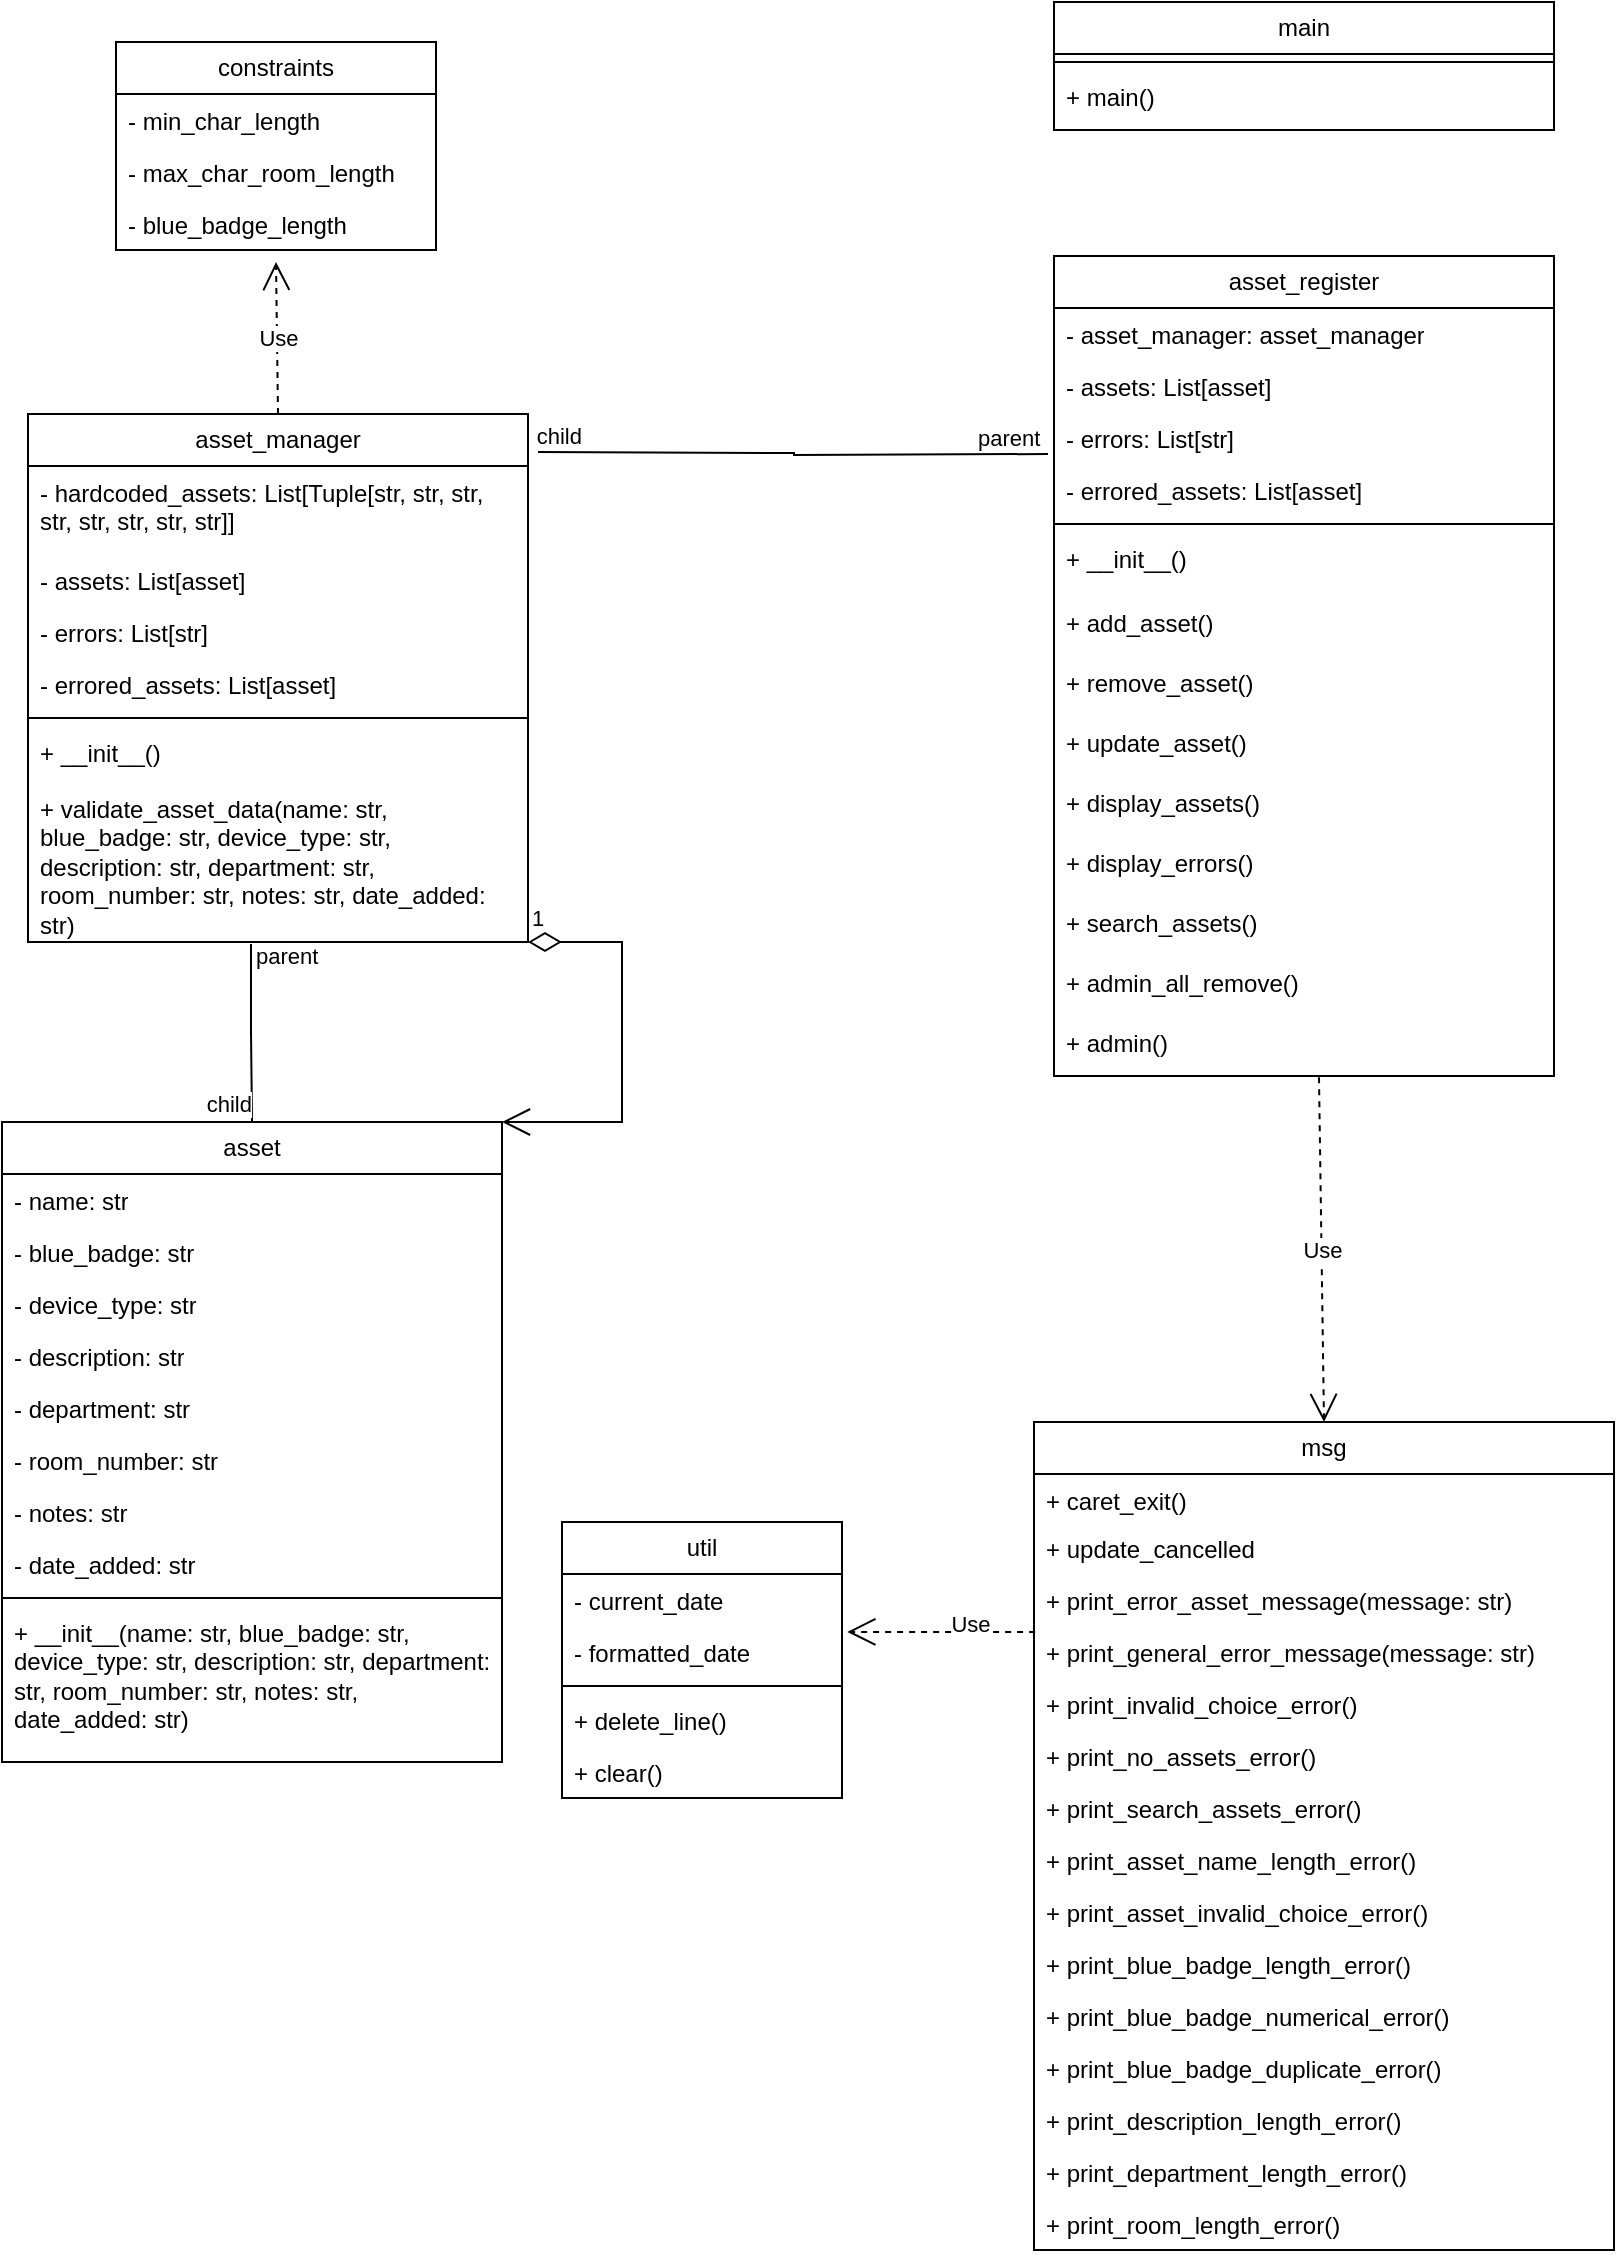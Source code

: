 <mxfile version="24.8.6">
  <diagram name="Page-1" id="CQnkC_-hyM-EtyBXDqO3">
    <mxGraphModel dx="3218" dy="1090" grid="1" gridSize="10" guides="1" tooltips="1" connect="1" arrows="1" fold="1" page="1" pageScale="1" pageWidth="1169" pageHeight="827" math="0" shadow="0">
      <root>
        <mxCell id="0" />
        <mxCell id="1" parent="0" />
        <mxCell id="FwHrozTbba6VwooJ7MBG-2" value="util" style="swimlane;fontStyle=0;childLayout=stackLayout;horizontal=1;startSize=26;fillColor=none;horizontalStack=0;resizeParent=1;resizeParentMax=0;resizeLast=0;collapsible=1;marginBottom=0;whiteSpace=wrap;html=1;swimlaneLine=1;" parent="1" vertex="1">
          <mxGeometry x="-470" y="770" width="140" height="138" as="geometry">
            <mxRectangle x="120" y="80" width="60" height="30" as="alternateBounds" />
          </mxGeometry>
        </mxCell>
        <mxCell id="FwHrozTbba6VwooJ7MBG-3" value="- current_date&lt;div&gt;&lt;br&gt;&lt;/div&gt;" style="text;strokeColor=none;fillColor=none;align=left;verticalAlign=top;spacingLeft=4;spacingRight=4;overflow=hidden;rotatable=0;points=[[0,0.5],[1,0.5]];portConstraint=eastwest;whiteSpace=wrap;html=1;" parent="FwHrozTbba6VwooJ7MBG-2" vertex="1">
          <mxGeometry y="26" width="140" height="26" as="geometry" />
        </mxCell>
        <mxCell id="FwHrozTbba6VwooJ7MBG-4" value="- formatted_date" style="text;strokeColor=none;fillColor=none;align=left;verticalAlign=top;spacingLeft=4;spacingRight=4;overflow=hidden;rotatable=0;points=[[0,0.5],[1,0.5]];portConstraint=eastwest;whiteSpace=wrap;html=1;perimeterSpacing=8;" parent="FwHrozTbba6VwooJ7MBG-2" vertex="1">
          <mxGeometry y="52" width="140" height="26" as="geometry" />
        </mxCell>
        <mxCell id="FwHrozTbba6VwooJ7MBG-23" value="" style="line;strokeWidth=1;fillColor=none;align=left;verticalAlign=middle;spacingTop=-1;spacingLeft=3;spacingRight=3;rotatable=0;labelPosition=right;points=[];portConstraint=eastwest;strokeColor=inherit;" parent="FwHrozTbba6VwooJ7MBG-2" vertex="1">
          <mxGeometry y="78" width="140" height="8" as="geometry" />
        </mxCell>
        <mxCell id="FwHrozTbba6VwooJ7MBG-5" value="+ delete_line()" style="text;strokeColor=none;fillColor=none;align=left;verticalAlign=top;spacingLeft=4;spacingRight=4;overflow=hidden;rotatable=0;points=[[0,0.5],[1,0.5]];portConstraint=eastwest;whiteSpace=wrap;html=1;glass=0;rounded=0;" parent="FwHrozTbba6VwooJ7MBG-2" vertex="1">
          <mxGeometry y="86" width="140" height="26" as="geometry" />
        </mxCell>
        <mxCell id="FwHrozTbba6VwooJ7MBG-22" value="+ clear()" style="text;strokeColor=none;fillColor=none;align=left;verticalAlign=top;spacingLeft=4;spacingRight=4;overflow=hidden;rotatable=0;points=[[0,0.5],[1,0.5]];portConstraint=eastwest;whiteSpace=wrap;html=1;" parent="FwHrozTbba6VwooJ7MBG-2" vertex="1">
          <mxGeometry y="112" width="140" height="26" as="geometry" />
        </mxCell>
        <mxCell id="FwHrozTbba6VwooJ7MBG-24" value="constraints" style="swimlane;fontStyle=0;childLayout=stackLayout;horizontal=1;startSize=26;fillColor=none;horizontalStack=0;resizeParent=1;resizeParentMax=0;resizeLast=0;collapsible=1;marginBottom=0;whiteSpace=wrap;html=1;swimlaneLine=1;" parent="1" vertex="1">
          <mxGeometry x="-693" y="30" width="160" height="104" as="geometry">
            <mxRectangle x="120" y="80" width="60" height="30" as="alternateBounds" />
          </mxGeometry>
        </mxCell>
        <mxCell id="FwHrozTbba6VwooJ7MBG-25" value="&lt;div&gt;- min_char_length&lt;/div&gt;" style="text;strokeColor=none;fillColor=none;align=left;verticalAlign=top;spacingLeft=4;spacingRight=4;overflow=hidden;rotatable=0;points=[[0,0.5],[1,0.5]];portConstraint=eastwest;whiteSpace=wrap;html=1;" parent="FwHrozTbba6VwooJ7MBG-24" vertex="1">
          <mxGeometry y="26" width="160" height="26" as="geometry" />
        </mxCell>
        <mxCell id="FwHrozTbba6VwooJ7MBG-26" value="- max_char_room_length" style="text;strokeColor=none;fillColor=none;align=left;verticalAlign=top;spacingLeft=4;spacingRight=4;overflow=hidden;rotatable=0;points=[[0,0.5],[1,0.5]];portConstraint=eastwest;whiteSpace=wrap;html=1;perimeterSpacing=8;" parent="FwHrozTbba6VwooJ7MBG-24" vertex="1">
          <mxGeometry y="52" width="160" height="26" as="geometry" />
        </mxCell>
        <mxCell id="FwHrozTbba6VwooJ7MBG-30" value="- blue_badge_length" style="text;strokeColor=none;fillColor=none;align=left;verticalAlign=top;spacingLeft=4;spacingRight=4;overflow=hidden;rotatable=0;points=[[0,0.5],[1,0.5]];portConstraint=eastwest;whiteSpace=wrap;html=1;perimeterSpacing=8;" parent="FwHrozTbba6VwooJ7MBG-24" vertex="1">
          <mxGeometry y="78" width="160" height="26" as="geometry" />
        </mxCell>
        <mxCell id="FwHrozTbba6VwooJ7MBG-31" value="msg" style="swimlane;fontStyle=0;childLayout=stackLayout;horizontal=1;startSize=26;fillColor=none;horizontalStack=0;resizeParent=1;resizeParentMax=0;resizeLast=0;collapsible=1;marginBottom=0;whiteSpace=wrap;html=1;swimlaneLine=1;" parent="1" vertex="1">
          <mxGeometry x="-234" y="720" width="290" height="414" as="geometry">
            <mxRectangle x="120" y="80" width="60" height="30" as="alternateBounds" />
          </mxGeometry>
        </mxCell>
        <mxCell id="FwHrozTbba6VwooJ7MBG-32" value="&lt;div&gt;+ caret_exit()&lt;/div&gt;" style="text;strokeColor=none;fillColor=none;align=left;verticalAlign=top;spacingLeft=4;spacingRight=4;overflow=hidden;rotatable=0;points=[[0,0.5],[1,0.5]];portConstraint=eastwest;whiteSpace=wrap;html=1;" parent="FwHrozTbba6VwooJ7MBG-31" vertex="1">
          <mxGeometry y="26" width="290" height="24" as="geometry" />
        </mxCell>
        <mxCell id="FwHrozTbba6VwooJ7MBG-33" value="+ update_cancelled" style="text;strokeColor=none;fillColor=none;align=left;verticalAlign=top;spacingLeft=4;spacingRight=4;overflow=hidden;rotatable=0;points=[[0,0.5],[1,0.5]];portConstraint=eastwest;whiteSpace=wrap;html=1;perimeterSpacing=8;" parent="FwHrozTbba6VwooJ7MBG-31" vertex="1">
          <mxGeometry y="50" width="290" height="26" as="geometry" />
        </mxCell>
        <mxCell id="FwHrozTbba6VwooJ7MBG-34" value="+ print_error_asset_message(message: str)" style="text;strokeColor=none;fillColor=none;align=left;verticalAlign=top;spacingLeft=4;spacingRight=4;overflow=hidden;rotatable=0;points=[[0,0.5],[1,0.5]];portConstraint=eastwest;whiteSpace=wrap;html=1;perimeterSpacing=8;" parent="FwHrozTbba6VwooJ7MBG-31" vertex="1">
          <mxGeometry y="76" width="290" height="26" as="geometry" />
        </mxCell>
        <mxCell id="FwHrozTbba6VwooJ7MBG-43" value="+ print_general_error_message(message: str) " style="text;strokeColor=none;fillColor=none;align=left;verticalAlign=top;spacingLeft=4;spacingRight=4;overflow=hidden;rotatable=0;points=[[0,0.5],[1,0.5]];portConstraint=eastwest;whiteSpace=wrap;html=1;perimeterSpacing=8;" parent="FwHrozTbba6VwooJ7MBG-31" vertex="1">
          <mxGeometry y="102" width="290" height="26" as="geometry" />
        </mxCell>
        <mxCell id="FwHrozTbba6VwooJ7MBG-42" value="+ print_invalid_choice_error()" style="text;strokeColor=none;fillColor=none;align=left;verticalAlign=top;spacingLeft=4;spacingRight=4;overflow=hidden;rotatable=0;points=[[0,0.5],[1,0.5]];portConstraint=eastwest;whiteSpace=wrap;html=1;perimeterSpacing=8;" parent="FwHrozTbba6VwooJ7MBG-31" vertex="1">
          <mxGeometry y="128" width="290" height="26" as="geometry" />
        </mxCell>
        <mxCell id="FwHrozTbba6VwooJ7MBG-41" value="+ print_no_assets_error()" style="text;strokeColor=none;fillColor=none;align=left;verticalAlign=top;spacingLeft=4;spacingRight=4;overflow=hidden;rotatable=0;points=[[0,0.5],[1,0.5]];portConstraint=eastwest;whiteSpace=wrap;html=1;perimeterSpacing=8;" parent="FwHrozTbba6VwooJ7MBG-31" vertex="1">
          <mxGeometry y="154" width="290" height="26" as="geometry" />
        </mxCell>
        <mxCell id="FwHrozTbba6VwooJ7MBG-40" value="+ print_search_assets_error()" style="text;strokeColor=none;fillColor=none;align=left;verticalAlign=top;spacingLeft=4;spacingRight=4;overflow=hidden;rotatable=0;points=[[0,0.5],[1,0.5]];portConstraint=eastwest;whiteSpace=wrap;html=1;perimeterSpacing=8;" parent="FwHrozTbba6VwooJ7MBG-31" vertex="1">
          <mxGeometry y="180" width="290" height="26" as="geometry" />
        </mxCell>
        <mxCell id="FwHrozTbba6VwooJ7MBG-39" value="+ print_asset_name_length_error()" style="text;strokeColor=none;fillColor=none;align=left;verticalAlign=top;spacingLeft=4;spacingRight=4;overflow=hidden;rotatable=0;points=[[0,0.5],[1,0.5]];portConstraint=eastwest;whiteSpace=wrap;html=1;perimeterSpacing=8;" parent="FwHrozTbba6VwooJ7MBG-31" vertex="1">
          <mxGeometry y="206" width="290" height="26" as="geometry" />
        </mxCell>
        <mxCell id="FwHrozTbba6VwooJ7MBG-38" value="+ print_asset_invalid_choice_error() " style="text;strokeColor=none;fillColor=none;align=left;verticalAlign=top;spacingLeft=4;spacingRight=4;overflow=hidden;rotatable=0;points=[[0,0.5],[1,0.5]];portConstraint=eastwest;whiteSpace=wrap;html=1;perimeterSpacing=8;" parent="FwHrozTbba6VwooJ7MBG-31" vertex="1">
          <mxGeometry y="232" width="290" height="26" as="geometry" />
        </mxCell>
        <mxCell id="FwHrozTbba6VwooJ7MBG-37" value="+ print_blue_badge_length_error()" style="text;strokeColor=none;fillColor=none;align=left;verticalAlign=top;spacingLeft=4;spacingRight=4;overflow=hidden;rotatable=0;points=[[0,0.5],[1,0.5]];portConstraint=eastwest;whiteSpace=wrap;html=1;perimeterSpacing=8;" parent="FwHrozTbba6VwooJ7MBG-31" vertex="1">
          <mxGeometry y="258" width="290" height="26" as="geometry" />
        </mxCell>
        <mxCell id="FwHrozTbba6VwooJ7MBG-36" value="+ print_blue_badge_numerical_error()" style="text;strokeColor=none;fillColor=none;align=left;verticalAlign=top;spacingLeft=4;spacingRight=4;overflow=hidden;rotatable=0;points=[[0,0.5],[1,0.5]];portConstraint=eastwest;whiteSpace=wrap;html=1;perimeterSpacing=8;" parent="FwHrozTbba6VwooJ7MBG-31" vertex="1">
          <mxGeometry y="284" width="290" height="26" as="geometry" />
        </mxCell>
        <mxCell id="FwHrozTbba6VwooJ7MBG-47" value="+ print_blue_badge_duplicate_error()" style="text;strokeColor=none;fillColor=none;align=left;verticalAlign=top;spacingLeft=4;spacingRight=4;overflow=hidden;rotatable=0;points=[[0,0.5],[1,0.5]];portConstraint=eastwest;whiteSpace=wrap;html=1;perimeterSpacing=8;" parent="FwHrozTbba6VwooJ7MBG-31" vertex="1">
          <mxGeometry y="310" width="290" height="26" as="geometry" />
        </mxCell>
        <mxCell id="FwHrozTbba6VwooJ7MBG-46" value="+ print_description_length_error()" style="text;strokeColor=none;fillColor=none;align=left;verticalAlign=top;spacingLeft=4;spacingRight=4;overflow=hidden;rotatable=0;points=[[0,0.5],[1,0.5]];portConstraint=eastwest;whiteSpace=wrap;html=1;perimeterSpacing=8;" parent="FwHrozTbba6VwooJ7MBG-31" vertex="1">
          <mxGeometry y="336" width="290" height="26" as="geometry" />
        </mxCell>
        <mxCell id="FwHrozTbba6VwooJ7MBG-45" value="+ print_department_length_error()" style="text;strokeColor=none;fillColor=none;align=left;verticalAlign=top;spacingLeft=4;spacingRight=4;overflow=hidden;rotatable=0;points=[[0,0.5],[1,0.5]];portConstraint=eastwest;whiteSpace=wrap;html=1;perimeterSpacing=8;" parent="FwHrozTbba6VwooJ7MBG-31" vertex="1">
          <mxGeometry y="362" width="290" height="26" as="geometry" />
        </mxCell>
        <mxCell id="FwHrozTbba6VwooJ7MBG-44" value="+ print_room_length_error()" style="text;strokeColor=none;fillColor=none;align=left;verticalAlign=top;spacingLeft=4;spacingRight=4;overflow=hidden;rotatable=0;points=[[0,0.5],[1,0.5]];portConstraint=eastwest;whiteSpace=wrap;html=1;perimeterSpacing=8;" parent="FwHrozTbba6VwooJ7MBG-31" vertex="1">
          <mxGeometry y="388" width="290" height="26" as="geometry" />
        </mxCell>
        <mxCell id="FwHrozTbba6VwooJ7MBG-49" value="asset" style="swimlane;fontStyle=0;childLayout=stackLayout;horizontal=1;startSize=26;fillColor=none;horizontalStack=0;resizeParent=1;resizeParentMax=0;resizeLast=0;collapsible=1;marginBottom=0;whiteSpace=wrap;html=1;swimlaneLine=1;" parent="1" vertex="1">
          <mxGeometry x="-750" y="570" width="250" height="320" as="geometry">
            <mxRectangle x="120" y="80" width="60" height="30" as="alternateBounds" />
          </mxGeometry>
        </mxCell>
        <mxCell id="FwHrozTbba6VwooJ7MBG-50" value="- name: str   &#xa;" style="text;strokeColor=none;fillColor=none;align=left;verticalAlign=top;spacingLeft=4;spacingRight=4;overflow=hidden;rotatable=0;points=[[0,0.5],[1,0.5]];portConstraint=eastwest;whiteSpace=wrap;html=1;" parent="FwHrozTbba6VwooJ7MBG-49" vertex="1">
          <mxGeometry y="26" width="250" height="26" as="geometry" />
        </mxCell>
        <mxCell id="FwHrozTbba6VwooJ7MBG-51" value="- blue_badge: str" style="text;strokeColor=none;fillColor=none;align=left;verticalAlign=top;spacingLeft=4;spacingRight=4;overflow=hidden;rotatable=0;points=[[0,0.5],[1,0.5]];portConstraint=eastwest;whiteSpace=wrap;html=1;perimeterSpacing=8;" parent="FwHrozTbba6VwooJ7MBG-49" vertex="1">
          <mxGeometry y="52" width="250" height="26" as="geometry" />
        </mxCell>
        <mxCell id="FwHrozTbba6VwooJ7MBG-61" value="- device_type: str" style="text;strokeColor=none;fillColor=none;align=left;verticalAlign=top;spacingLeft=4;spacingRight=4;overflow=hidden;rotatable=0;points=[[0,0.5],[1,0.5]];portConstraint=eastwest;whiteSpace=wrap;html=1;perimeterSpacing=8;" parent="FwHrozTbba6VwooJ7MBG-49" vertex="1">
          <mxGeometry y="78" width="250" height="26" as="geometry" />
        </mxCell>
        <mxCell id="FwHrozTbba6VwooJ7MBG-60" value="- description: str" style="text;strokeColor=none;fillColor=none;align=left;verticalAlign=top;spacingLeft=4;spacingRight=4;overflow=hidden;rotatable=0;points=[[0,0.5],[1,0.5]];portConstraint=eastwest;whiteSpace=wrap;html=1;perimeterSpacing=8;" parent="FwHrozTbba6VwooJ7MBG-49" vertex="1">
          <mxGeometry y="104" width="250" height="26" as="geometry" />
        </mxCell>
        <mxCell id="FwHrozTbba6VwooJ7MBG-59" value="- department: str" style="text;strokeColor=none;fillColor=none;align=left;verticalAlign=top;spacingLeft=4;spacingRight=4;overflow=hidden;rotatable=0;points=[[0,0.5],[1,0.5]];portConstraint=eastwest;whiteSpace=wrap;html=1;perimeterSpacing=8;" parent="FwHrozTbba6VwooJ7MBG-49" vertex="1">
          <mxGeometry y="130" width="250" height="26" as="geometry" />
        </mxCell>
        <mxCell id="FwHrozTbba6VwooJ7MBG-58" value="- room_number: str" style="text;strokeColor=none;fillColor=none;align=left;verticalAlign=top;spacingLeft=4;spacingRight=4;overflow=hidden;rotatable=0;points=[[0,0.5],[1,0.5]];portConstraint=eastwest;whiteSpace=wrap;html=1;perimeterSpacing=8;" parent="FwHrozTbba6VwooJ7MBG-49" vertex="1">
          <mxGeometry y="156" width="250" height="26" as="geometry" />
        </mxCell>
        <mxCell id="FwHrozTbba6VwooJ7MBG-57" value="- notes: str  " style="text;strokeColor=none;fillColor=none;align=left;verticalAlign=top;spacingLeft=4;spacingRight=4;overflow=hidden;rotatable=0;points=[[0,0.5],[1,0.5]];portConstraint=eastwest;whiteSpace=wrap;html=1;perimeterSpacing=8;" parent="FwHrozTbba6VwooJ7MBG-49" vertex="1">
          <mxGeometry y="182" width="250" height="26" as="geometry" />
        </mxCell>
        <mxCell id="FwHrozTbba6VwooJ7MBG-56" value="- date_added: str" style="text;strokeColor=none;fillColor=none;align=left;verticalAlign=top;spacingLeft=4;spacingRight=4;overflow=hidden;rotatable=0;points=[[0,0.5],[1,0.5]];portConstraint=eastwest;whiteSpace=wrap;html=1;perimeterSpacing=8;" parent="FwHrozTbba6VwooJ7MBG-49" vertex="1">
          <mxGeometry y="208" width="250" height="26" as="geometry" />
        </mxCell>
        <mxCell id="FwHrozTbba6VwooJ7MBG-52" value="" style="line;strokeWidth=1;fillColor=none;align=left;verticalAlign=middle;spacingTop=-1;spacingLeft=3;spacingRight=3;rotatable=0;labelPosition=right;points=[];portConstraint=eastwest;strokeColor=inherit;" parent="FwHrozTbba6VwooJ7MBG-49" vertex="1">
          <mxGeometry y="234" width="250" height="8" as="geometry" />
        </mxCell>
        <mxCell id="FwHrozTbba6VwooJ7MBG-53" value="+ __init__(name: str, blue_badge: str, device_type: str, description: str, department: str, room_number: str, notes: str, date_added: str)&amp;nbsp;" style="text;strokeColor=none;fillColor=none;align=left;verticalAlign=top;spacingLeft=4;spacingRight=4;overflow=hidden;rotatable=0;points=[[0,0.5],[1,0.5]];portConstraint=eastwest;whiteSpace=wrap;html=1;glass=0;rounded=0;" parent="FwHrozTbba6VwooJ7MBG-49" vertex="1">
          <mxGeometry y="242" width="250" height="78" as="geometry" />
        </mxCell>
        <mxCell id="FwHrozTbba6VwooJ7MBG-62" value="asset_manager" style="swimlane;fontStyle=0;childLayout=stackLayout;horizontal=1;startSize=26;fillColor=none;horizontalStack=0;resizeParent=1;resizeParentMax=0;resizeLast=0;collapsible=1;marginBottom=0;whiteSpace=wrap;html=1;swimlaneLine=1;" parent="1" vertex="1">
          <mxGeometry x="-737" y="216" width="250" height="264" as="geometry">
            <mxRectangle x="120" y="80" width="60" height="30" as="alternateBounds" />
          </mxGeometry>
        </mxCell>
        <mxCell id="FwHrozTbba6VwooJ7MBG-63" value="- hardcoded_assets: List[Tuple[str, str, str, str, str, str, str, str]] " style="text;strokeColor=none;fillColor=none;align=left;verticalAlign=top;spacingLeft=4;spacingRight=4;overflow=hidden;rotatable=0;points=[[0,0.5],[1,0.5]];portConstraint=eastwest;whiteSpace=wrap;html=1;" parent="FwHrozTbba6VwooJ7MBG-62" vertex="1">
          <mxGeometry y="26" width="250" height="44" as="geometry" />
        </mxCell>
        <mxCell id="FwHrozTbba6VwooJ7MBG-66" value="- assets: List[asset]" style="text;strokeColor=none;fillColor=none;align=left;verticalAlign=top;spacingLeft=4;spacingRight=4;overflow=hidden;rotatable=0;points=[[0,0.5],[1,0.5]];portConstraint=eastwest;whiteSpace=wrap;html=1;perimeterSpacing=8;" parent="FwHrozTbba6VwooJ7MBG-62" vertex="1">
          <mxGeometry y="70" width="250" height="26" as="geometry" />
        </mxCell>
        <mxCell id="FwHrozTbba6VwooJ7MBG-69" value="- errors: List[str]" style="text;strokeColor=none;fillColor=none;align=left;verticalAlign=top;spacingLeft=4;spacingRight=4;overflow=hidden;rotatable=0;points=[[0,0.5],[1,0.5]];portConstraint=eastwest;whiteSpace=wrap;html=1;perimeterSpacing=8;" parent="FwHrozTbba6VwooJ7MBG-62" vertex="1">
          <mxGeometry y="96" width="250" height="26" as="geometry" />
        </mxCell>
        <mxCell id="FwHrozTbba6VwooJ7MBG-70" value="- errored_assets: List[asset]" style="text;strokeColor=none;fillColor=none;align=left;verticalAlign=top;spacingLeft=4;spacingRight=4;overflow=hidden;rotatable=0;points=[[0,0.5],[1,0.5]];portConstraint=eastwest;whiteSpace=wrap;html=1;perimeterSpacing=8;" parent="FwHrozTbba6VwooJ7MBG-62" vertex="1">
          <mxGeometry y="122" width="250" height="26" as="geometry" />
        </mxCell>
        <mxCell id="FwHrozTbba6VwooJ7MBG-71" value="" style="line;strokeWidth=1;fillColor=none;align=left;verticalAlign=middle;spacingTop=-1;spacingLeft=3;spacingRight=3;rotatable=0;labelPosition=right;points=[];portConstraint=eastwest;strokeColor=inherit;" parent="FwHrozTbba6VwooJ7MBG-62" vertex="1">
          <mxGeometry y="148" width="250" height="8" as="geometry" />
        </mxCell>
        <mxCell id="FwHrozTbba6VwooJ7MBG-72" value="+ __init__()" style="text;strokeColor=none;fillColor=none;align=left;verticalAlign=top;spacingLeft=4;spacingRight=4;overflow=hidden;rotatable=0;points=[[0,0.5],[1,0.5]];portConstraint=eastwest;whiteSpace=wrap;html=1;glass=0;rounded=0;" parent="FwHrozTbba6VwooJ7MBG-62" vertex="1">
          <mxGeometry y="156" width="250" height="28" as="geometry" />
        </mxCell>
        <mxCell id="FwHrozTbba6VwooJ7MBG-73" value="+ validate_asset_data(name: str, blue_badge: str, device_type: str, description: str, department: str, room_number: str, notes: str, date_added: str)" style="text;strokeColor=none;fillColor=none;align=left;verticalAlign=top;spacingLeft=4;spacingRight=4;overflow=hidden;rotatable=0;points=[[0,0.5],[1,0.5]];portConstraint=eastwest;whiteSpace=wrap;html=1;glass=0;rounded=0;" parent="FwHrozTbba6VwooJ7MBG-62" vertex="1">
          <mxGeometry y="184" width="250" height="80" as="geometry" />
        </mxCell>
        <mxCell id="FwHrozTbba6VwooJ7MBG-76" value="asset_register" style="swimlane;fontStyle=0;childLayout=stackLayout;horizontal=1;startSize=26;fillColor=none;horizontalStack=0;resizeParent=1;resizeParentMax=0;resizeLast=0;collapsible=1;marginBottom=0;whiteSpace=wrap;html=1;swimlaneLine=1;" parent="1" vertex="1">
          <mxGeometry x="-224" y="137" width="250" height="410" as="geometry">
            <mxRectangle x="120" y="80" width="60" height="30" as="alternateBounds" />
          </mxGeometry>
        </mxCell>
        <mxCell id="FwHrozTbba6VwooJ7MBG-87" value="- asset_manager: asset_manager" style="text;strokeColor=none;fillColor=none;align=left;verticalAlign=top;spacingLeft=4;spacingRight=4;overflow=hidden;rotatable=0;points=[[0,0.5],[1,0.5]];portConstraint=eastwest;whiteSpace=wrap;html=1;perimeterSpacing=8;" parent="FwHrozTbba6VwooJ7MBG-76" vertex="1">
          <mxGeometry y="26" width="250" height="26" as="geometry" />
        </mxCell>
        <mxCell id="FwHrozTbba6VwooJ7MBG-88" value="- assets: List[asset]" style="text;strokeColor=none;fillColor=none;align=left;verticalAlign=top;spacingLeft=4;spacingRight=4;overflow=hidden;rotatable=0;points=[[0,0.5],[1,0.5]];portConstraint=eastwest;whiteSpace=wrap;html=1;perimeterSpacing=8;" parent="FwHrozTbba6VwooJ7MBG-76" vertex="1">
          <mxGeometry y="52" width="250" height="26" as="geometry" />
        </mxCell>
        <mxCell id="FwHrozTbba6VwooJ7MBG-89" value="- errors: List[str]" style="text;strokeColor=none;fillColor=none;align=left;verticalAlign=top;spacingLeft=4;spacingRight=4;overflow=hidden;rotatable=0;points=[[0,0.5],[1,0.5]];portConstraint=eastwest;whiteSpace=wrap;html=1;perimeterSpacing=8;" parent="FwHrozTbba6VwooJ7MBG-76" vertex="1">
          <mxGeometry y="78" width="250" height="26" as="geometry" />
        </mxCell>
        <mxCell id="FwHrozTbba6VwooJ7MBG-81" value="- errored_assets: List[asset]" style="text;strokeColor=none;fillColor=none;align=left;verticalAlign=top;spacingLeft=4;spacingRight=4;overflow=hidden;rotatable=0;points=[[0,0.5],[1,0.5]];portConstraint=eastwest;whiteSpace=wrap;html=1;perimeterSpacing=8;" parent="FwHrozTbba6VwooJ7MBG-76" vertex="1">
          <mxGeometry y="104" width="250" height="26" as="geometry" />
        </mxCell>
        <mxCell id="FwHrozTbba6VwooJ7MBG-85" value="" style="line;strokeWidth=1;fillColor=none;align=left;verticalAlign=middle;spacingTop=-1;spacingLeft=3;spacingRight=3;rotatable=0;labelPosition=right;points=[];portConstraint=eastwest;strokeColor=inherit;" parent="FwHrozTbba6VwooJ7MBG-76" vertex="1">
          <mxGeometry y="130" width="250" height="8" as="geometry" />
        </mxCell>
        <mxCell id="FwHrozTbba6VwooJ7MBG-86" value="+ __init__() " style="text;strokeColor=none;fillColor=none;align=left;verticalAlign=top;spacingLeft=4;spacingRight=4;overflow=hidden;rotatable=0;points=[[0,0.5],[1,0.5]];portConstraint=eastwest;whiteSpace=wrap;html=1;glass=0;rounded=0;" parent="FwHrozTbba6VwooJ7MBG-76" vertex="1">
          <mxGeometry y="138" width="250" height="32" as="geometry" />
        </mxCell>
        <mxCell id="FwHrozTbba6VwooJ7MBG-97" value="+ add_asset()" style="text;strokeColor=none;fillColor=none;align=left;verticalAlign=top;spacingLeft=4;spacingRight=4;overflow=hidden;rotatable=0;points=[[0,0.5],[1,0.5]];portConstraint=eastwest;whiteSpace=wrap;html=1;glass=0;rounded=0;" parent="FwHrozTbba6VwooJ7MBG-76" vertex="1">
          <mxGeometry y="170" width="250" height="30" as="geometry" />
        </mxCell>
        <mxCell id="FwHrozTbba6VwooJ7MBG-96" value="+ remove_asset()" style="text;strokeColor=none;fillColor=none;align=left;verticalAlign=top;spacingLeft=4;spacingRight=4;overflow=hidden;rotatable=0;points=[[0,0.5],[1,0.5]];portConstraint=eastwest;whiteSpace=wrap;html=1;glass=0;rounded=0;" parent="FwHrozTbba6VwooJ7MBG-76" vertex="1">
          <mxGeometry y="200" width="250" height="30" as="geometry" />
        </mxCell>
        <mxCell id="FwHrozTbba6VwooJ7MBG-95" value="+ update_asset()" style="text;strokeColor=none;fillColor=none;align=left;verticalAlign=top;spacingLeft=4;spacingRight=4;overflow=hidden;rotatable=0;points=[[0,0.5],[1,0.5]];portConstraint=eastwest;whiteSpace=wrap;html=1;glass=0;rounded=0;" parent="FwHrozTbba6VwooJ7MBG-76" vertex="1">
          <mxGeometry y="230" width="250" height="30" as="geometry" />
        </mxCell>
        <mxCell id="FwHrozTbba6VwooJ7MBG-98" value="+ display_assets()" style="text;strokeColor=none;fillColor=none;align=left;verticalAlign=top;spacingLeft=4;spacingRight=4;overflow=hidden;rotatable=0;points=[[0,0.5],[1,0.5]];portConstraint=eastwest;whiteSpace=wrap;html=1;glass=0;rounded=0;" parent="FwHrozTbba6VwooJ7MBG-76" vertex="1">
          <mxGeometry y="260" width="250" height="30" as="geometry" />
        </mxCell>
        <mxCell id="FwHrozTbba6VwooJ7MBG-99" value="+ display_errors()" style="text;strokeColor=none;fillColor=none;align=left;verticalAlign=top;spacingLeft=4;spacingRight=4;overflow=hidden;rotatable=0;points=[[0,0.5],[1,0.5]];portConstraint=eastwest;whiteSpace=wrap;html=1;glass=0;rounded=0;" parent="FwHrozTbba6VwooJ7MBG-76" vertex="1">
          <mxGeometry y="290" width="250" height="30" as="geometry" />
        </mxCell>
        <mxCell id="FwHrozTbba6VwooJ7MBG-100" value=" + search_assets()" style="text;strokeColor=none;fillColor=none;align=left;verticalAlign=top;spacingLeft=4;spacingRight=4;overflow=hidden;rotatable=0;points=[[0,0.5],[1,0.5]];portConstraint=eastwest;whiteSpace=wrap;html=1;glass=0;rounded=0;" parent="FwHrozTbba6VwooJ7MBG-76" vertex="1">
          <mxGeometry y="320" width="250" height="30" as="geometry" />
        </mxCell>
        <mxCell id="FwHrozTbba6VwooJ7MBG-101" value=" + admin_all_remove()" style="text;strokeColor=none;fillColor=none;align=left;verticalAlign=top;spacingLeft=4;spacingRight=4;overflow=hidden;rotatable=0;points=[[0,0.5],[1,0.5]];portConstraint=eastwest;whiteSpace=wrap;html=1;glass=0;rounded=0;" parent="FwHrozTbba6VwooJ7MBG-76" vertex="1">
          <mxGeometry y="350" width="250" height="30" as="geometry" />
        </mxCell>
        <mxCell id="FwHrozTbba6VwooJ7MBG-102" value="+ admin()  " style="text;strokeColor=none;fillColor=none;align=left;verticalAlign=top;spacingLeft=4;spacingRight=4;overflow=hidden;rotatable=0;points=[[0,0.5],[1,0.5]];portConstraint=eastwest;whiteSpace=wrap;html=1;glass=0;rounded=0;" parent="FwHrozTbba6VwooJ7MBG-76" vertex="1">
          <mxGeometry y="380" width="250" height="30" as="geometry" />
        </mxCell>
        <mxCell id="FwHrozTbba6VwooJ7MBG-103" value="main" style="swimlane;fontStyle=0;childLayout=stackLayout;horizontal=1;startSize=26;fillColor=none;horizontalStack=0;resizeParent=1;resizeParentMax=0;resizeLast=0;collapsible=1;marginBottom=0;whiteSpace=wrap;html=1;swimlaneLine=1;" parent="1" vertex="1">
          <mxGeometry x="-224" y="10" width="250" height="64" as="geometry">
            <mxRectangle x="120" y="80" width="60" height="30" as="alternateBounds" />
          </mxGeometry>
        </mxCell>
        <mxCell id="FwHrozTbba6VwooJ7MBG-108" value="" style="line;strokeWidth=1;fillColor=none;align=left;verticalAlign=middle;spacingTop=-1;spacingLeft=3;spacingRight=3;rotatable=0;labelPosition=right;points=[];portConstraint=eastwest;strokeColor=inherit;" parent="FwHrozTbba6VwooJ7MBG-103" vertex="1">
          <mxGeometry y="26" width="250" height="8" as="geometry" />
        </mxCell>
        <mxCell id="FwHrozTbba6VwooJ7MBG-117" value="+ main() " style="text;strokeColor=none;fillColor=none;align=left;verticalAlign=top;spacingLeft=4;spacingRight=4;overflow=hidden;rotatable=0;points=[[0,0.5],[1,0.5]];portConstraint=eastwest;whiteSpace=wrap;html=1;glass=0;rounded=0;" parent="FwHrozTbba6VwooJ7MBG-103" vertex="1">
          <mxGeometry y="34" width="250" height="30" as="geometry" />
        </mxCell>
        <mxCell id="7MT3N5LQswvAnqeZHNQc-5" value="" style="endArrow=none;html=1;edgeStyle=orthogonalEdgeStyle;rounded=0;exitX=0.446;exitY=1.012;exitDx=0;exitDy=0;exitPerimeter=0;entryX=0.5;entryY=0;entryDx=0;entryDy=0;" edge="1" parent="1" source="FwHrozTbba6VwooJ7MBG-73" target="FwHrozTbba6VwooJ7MBG-49">
          <mxGeometry relative="1" as="geometry">
            <mxPoint x="-600" y="510" as="sourcePoint" />
            <mxPoint x="-440" y="510" as="targetPoint" />
          </mxGeometry>
        </mxCell>
        <mxCell id="7MT3N5LQswvAnqeZHNQc-6" value="parent" style="edgeLabel;resizable=0;html=1;align=left;verticalAlign=bottom;" connectable="0" vertex="1" parent="7MT3N5LQswvAnqeZHNQc-5">
          <mxGeometry x="-1" relative="1" as="geometry">
            <mxPoint y="15" as="offset" />
          </mxGeometry>
        </mxCell>
        <mxCell id="7MT3N5LQswvAnqeZHNQc-7" value="child" style="edgeLabel;resizable=0;html=1;align=right;verticalAlign=bottom;" connectable="0" vertex="1" parent="7MT3N5LQswvAnqeZHNQc-5">
          <mxGeometry x="1" relative="1" as="geometry" />
        </mxCell>
        <mxCell id="7MT3N5LQswvAnqeZHNQc-8" value="" style="endArrow=none;html=1;edgeStyle=orthogonalEdgeStyle;rounded=0;exitX=0;exitY=0.5;exitDx=0;exitDy=0;entryX=1;entryY=0.5;entryDx=0;entryDy=0;" edge="1" parent="1">
          <mxGeometry relative="1" as="geometry">
            <mxPoint x="-227" y="236" as="sourcePoint" />
            <mxPoint x="-482" y="235.0" as="targetPoint" />
          </mxGeometry>
        </mxCell>
        <mxCell id="7MT3N5LQswvAnqeZHNQc-9" value="parent" style="edgeLabel;resizable=0;html=1;align=left;verticalAlign=bottom;" connectable="0" vertex="1" parent="7MT3N5LQswvAnqeZHNQc-8">
          <mxGeometry x="-1" relative="1" as="geometry">
            <mxPoint x="-37" as="offset" />
          </mxGeometry>
        </mxCell>
        <mxCell id="7MT3N5LQswvAnqeZHNQc-10" value="child" style="edgeLabel;resizable=0;html=1;align=right;verticalAlign=bottom;" connectable="0" vertex="1" parent="7MT3N5LQswvAnqeZHNQc-8">
          <mxGeometry x="1" relative="1" as="geometry">
            <mxPoint x="22" as="offset" />
          </mxGeometry>
        </mxCell>
        <mxCell id="7MT3N5LQswvAnqeZHNQc-11" value="Use" style="endArrow=open;endSize=12;dashed=1;html=1;rounded=0;entryX=1.019;entryY=1.115;entryDx=0;entryDy=0;entryPerimeter=0;exitX=0.028;exitY=0.262;exitDx=0;exitDy=0;exitPerimeter=0;" edge="1" parent="1" source="FwHrozTbba6VwooJ7MBG-43" target="FwHrozTbba6VwooJ7MBG-3">
          <mxGeometry x="-0.305" y="-4" width="160" relative="1" as="geometry">
            <mxPoint x="-238.984" y="823.156" as="sourcePoint" />
            <mxPoint x="-336.7" y="824.332" as="targetPoint" />
            <mxPoint as="offset" />
          </mxGeometry>
        </mxCell>
        <mxCell id="7MT3N5LQswvAnqeZHNQc-12" value="Use" style="endArrow=open;endSize=12;dashed=1;html=1;rounded=0;exitX=0.53;exitY=1.022;exitDx=0;exitDy=0;exitPerimeter=0;entryX=0.5;entryY=0;entryDx=0;entryDy=0;" edge="1" parent="1" source="FwHrozTbba6VwooJ7MBG-102" target="FwHrozTbba6VwooJ7MBG-31">
          <mxGeometry width="160" relative="1" as="geometry">
            <mxPoint x="-60" y="630" as="sourcePoint" />
            <mxPoint x="100" y="630" as="targetPoint" />
          </mxGeometry>
        </mxCell>
        <mxCell id="7MT3N5LQswvAnqeZHNQc-13" value="Use" style="endArrow=open;endSize=12;dashed=1;html=1;rounded=0;exitX=0.5;exitY=0;exitDx=0;exitDy=0;entryX=0.5;entryY=0.952;entryDx=0;entryDy=0;entryPerimeter=0;" edge="1" parent="1" source="FwHrozTbba6VwooJ7MBG-62" target="FwHrozTbba6VwooJ7MBG-30">
          <mxGeometry width="160" relative="1" as="geometry">
            <mxPoint x="-610" y="160" as="sourcePoint" />
            <mxPoint x="-450" y="160" as="targetPoint" />
          </mxGeometry>
        </mxCell>
        <mxCell id="7MT3N5LQswvAnqeZHNQc-14" value="1" style="endArrow=open;html=1;endSize=12;startArrow=diamondThin;startSize=14;startFill=0;edgeStyle=orthogonalEdgeStyle;align=left;verticalAlign=bottom;rounded=0;entryX=1;entryY=0;entryDx=0;entryDy=0;" edge="1" parent="1" target="FwHrozTbba6VwooJ7MBG-49">
          <mxGeometry x="-1" y="3" relative="1" as="geometry">
            <mxPoint x="-487" y="480" as="sourcePoint" />
            <mxPoint x="-330" y="510" as="targetPoint" />
            <Array as="points">
              <mxPoint x="-487" y="480" />
              <mxPoint x="-440" y="480" />
              <mxPoint x="-440" y="570" />
            </Array>
          </mxGeometry>
        </mxCell>
      </root>
    </mxGraphModel>
  </diagram>
</mxfile>

